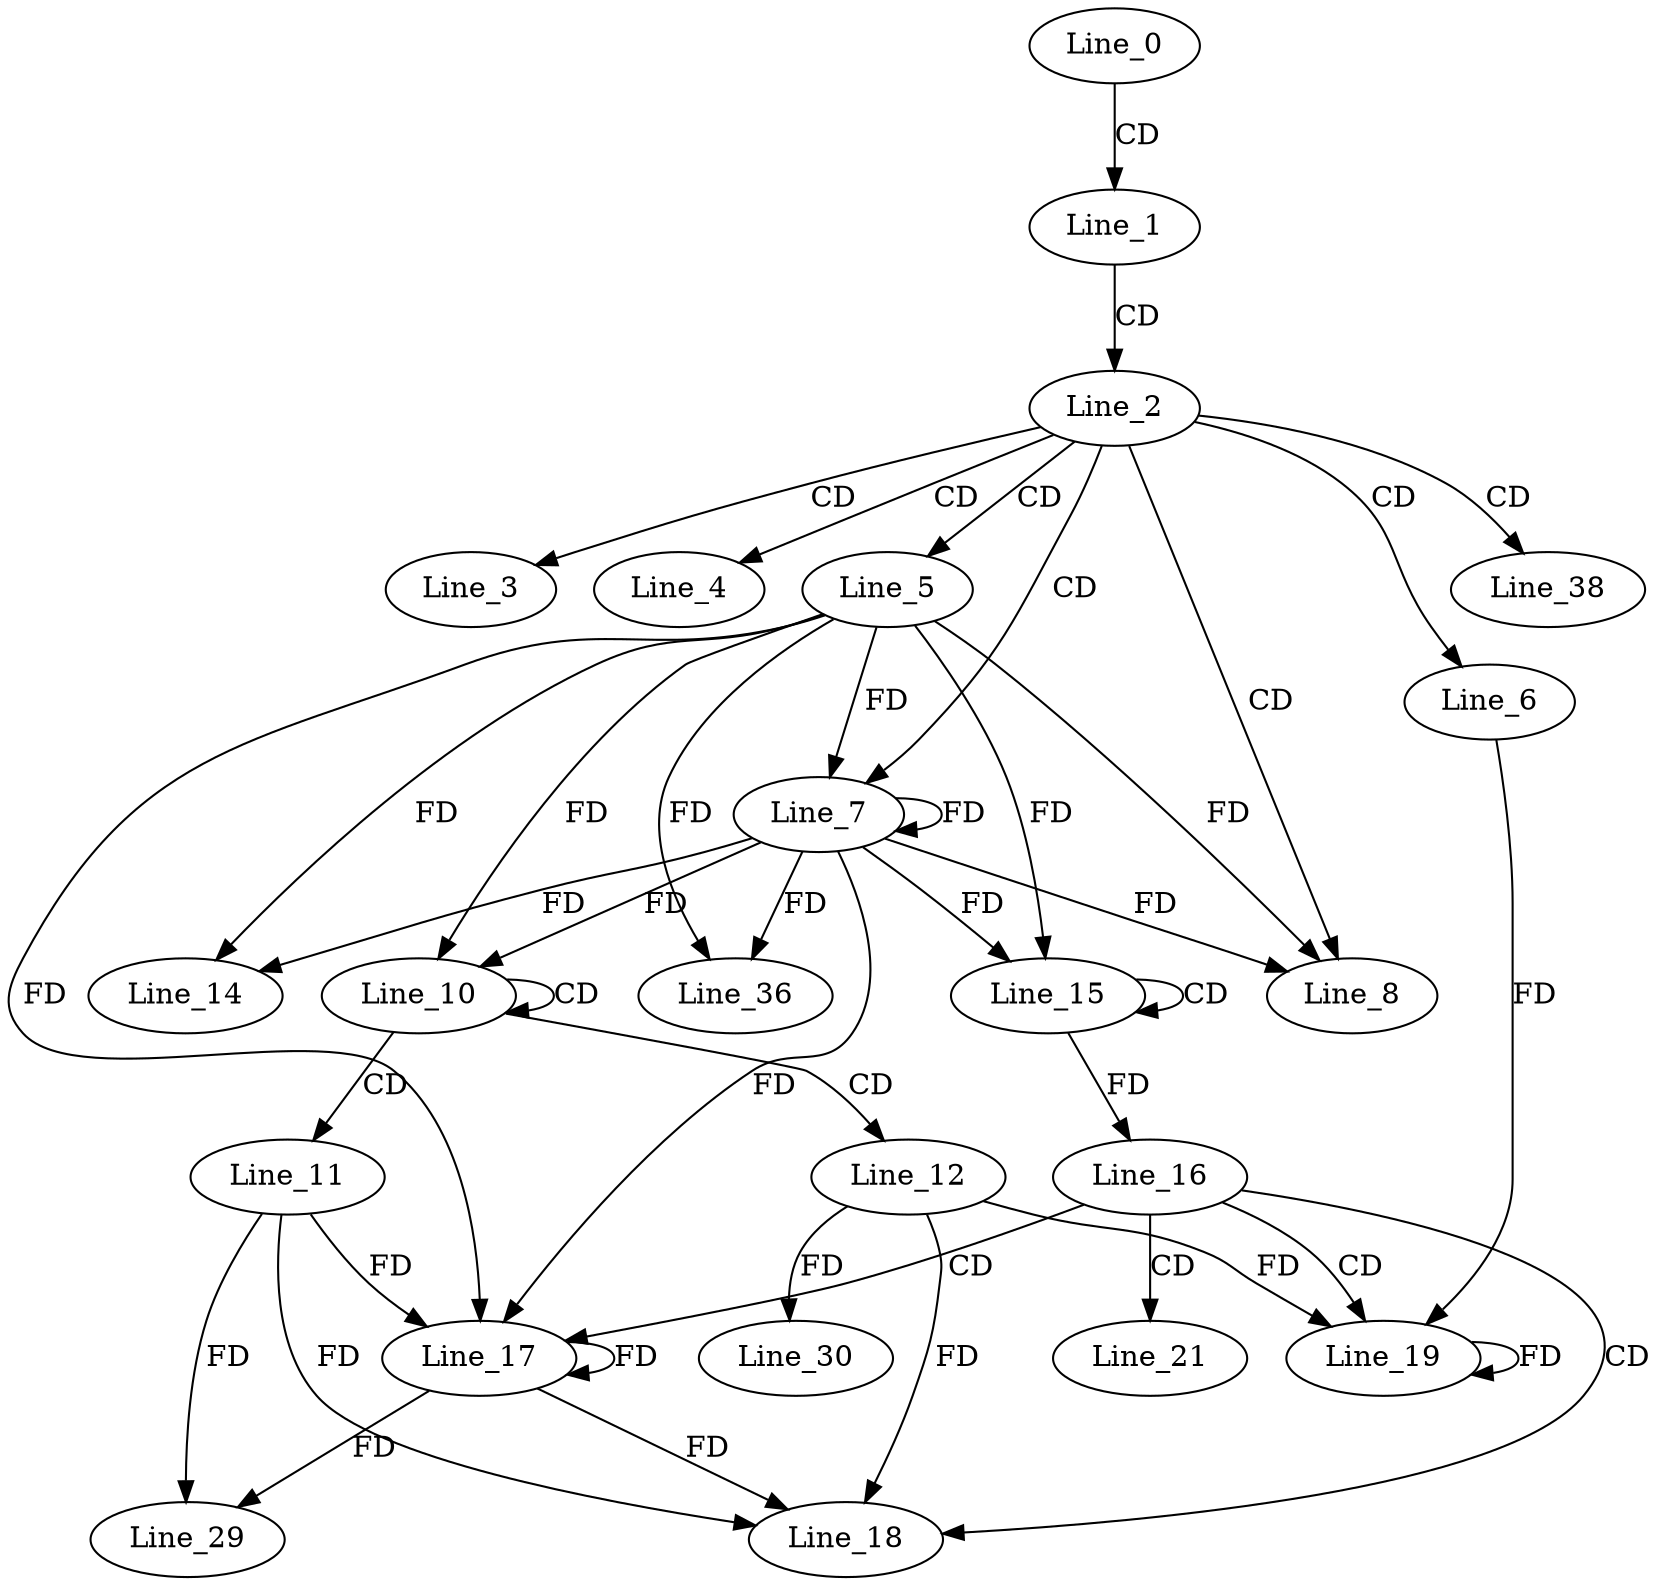 digraph G {
  Line_0;
  Line_1;
  Line_2;
  Line_3;
  Line_3;
  Line_4;
  Line_5;
  Line_6;
  Line_7;
  Line_8;
  Line_10;
  Line_10;
  Line_10;
  Line_11;
  Line_12;
  Line_14;
  Line_15;
  Line_15;
  Line_16;
  Line_16;
  Line_16;
  Line_17;
  Line_17;
  Line_18;
  Line_19;
  Line_19;
  Line_21;
  Line_29;
  Line_30;
  Line_36;
  Line_38;
  Line_0 -> Line_1 [ label="CD" ];
  Line_1 -> Line_2 [ label="CD" ];
  Line_2 -> Line_3 [ label="CD" ];
  Line_2 -> Line_4 [ label="CD" ];
  Line_2 -> Line_5 [ label="CD" ];
  Line_2 -> Line_6 [ label="CD" ];
  Line_2 -> Line_7 [ label="CD" ];
  Line_5 -> Line_7 [ label="FD" ];
  Line_7 -> Line_7 [ label="FD" ];
  Line_2 -> Line_8 [ label="CD" ];
  Line_5 -> Line_8 [ label="FD" ];
  Line_7 -> Line_8 [ label="FD" ];
  Line_10 -> Line_10 [ label="CD" ];
  Line_5 -> Line_10 [ label="FD" ];
  Line_7 -> Line_10 [ label="FD" ];
  Line_10 -> Line_11 [ label="CD" ];
  Line_10 -> Line_12 [ label="CD" ];
  Line_5 -> Line_14 [ label="FD" ];
  Line_7 -> Line_14 [ label="FD" ];
  Line_15 -> Line_15 [ label="CD" ];
  Line_5 -> Line_15 [ label="FD" ];
  Line_7 -> Line_15 [ label="FD" ];
  Line_15 -> Line_16 [ label="FD" ];
  Line_16 -> Line_17 [ label="CD" ];
  Line_11 -> Line_17 [ label="FD" ];
  Line_17 -> Line_17 [ label="FD" ];
  Line_5 -> Line_17 [ label="FD" ];
  Line_7 -> Line_17 [ label="FD" ];
  Line_16 -> Line_18 [ label="CD" ];
  Line_11 -> Line_18 [ label="FD" ];
  Line_17 -> Line_18 [ label="FD" ];
  Line_12 -> Line_18 [ label="FD" ];
  Line_16 -> Line_19 [ label="CD" ];
  Line_6 -> Line_19 [ label="FD" ];
  Line_19 -> Line_19 [ label="FD" ];
  Line_12 -> Line_19 [ label="FD" ];
  Line_16 -> Line_21 [ label="CD" ];
  Line_11 -> Line_29 [ label="FD" ];
  Line_17 -> Line_29 [ label="FD" ];
  Line_12 -> Line_30 [ label="FD" ];
  Line_5 -> Line_36 [ label="FD" ];
  Line_7 -> Line_36 [ label="FD" ];
  Line_2 -> Line_38 [ label="CD" ];
}
